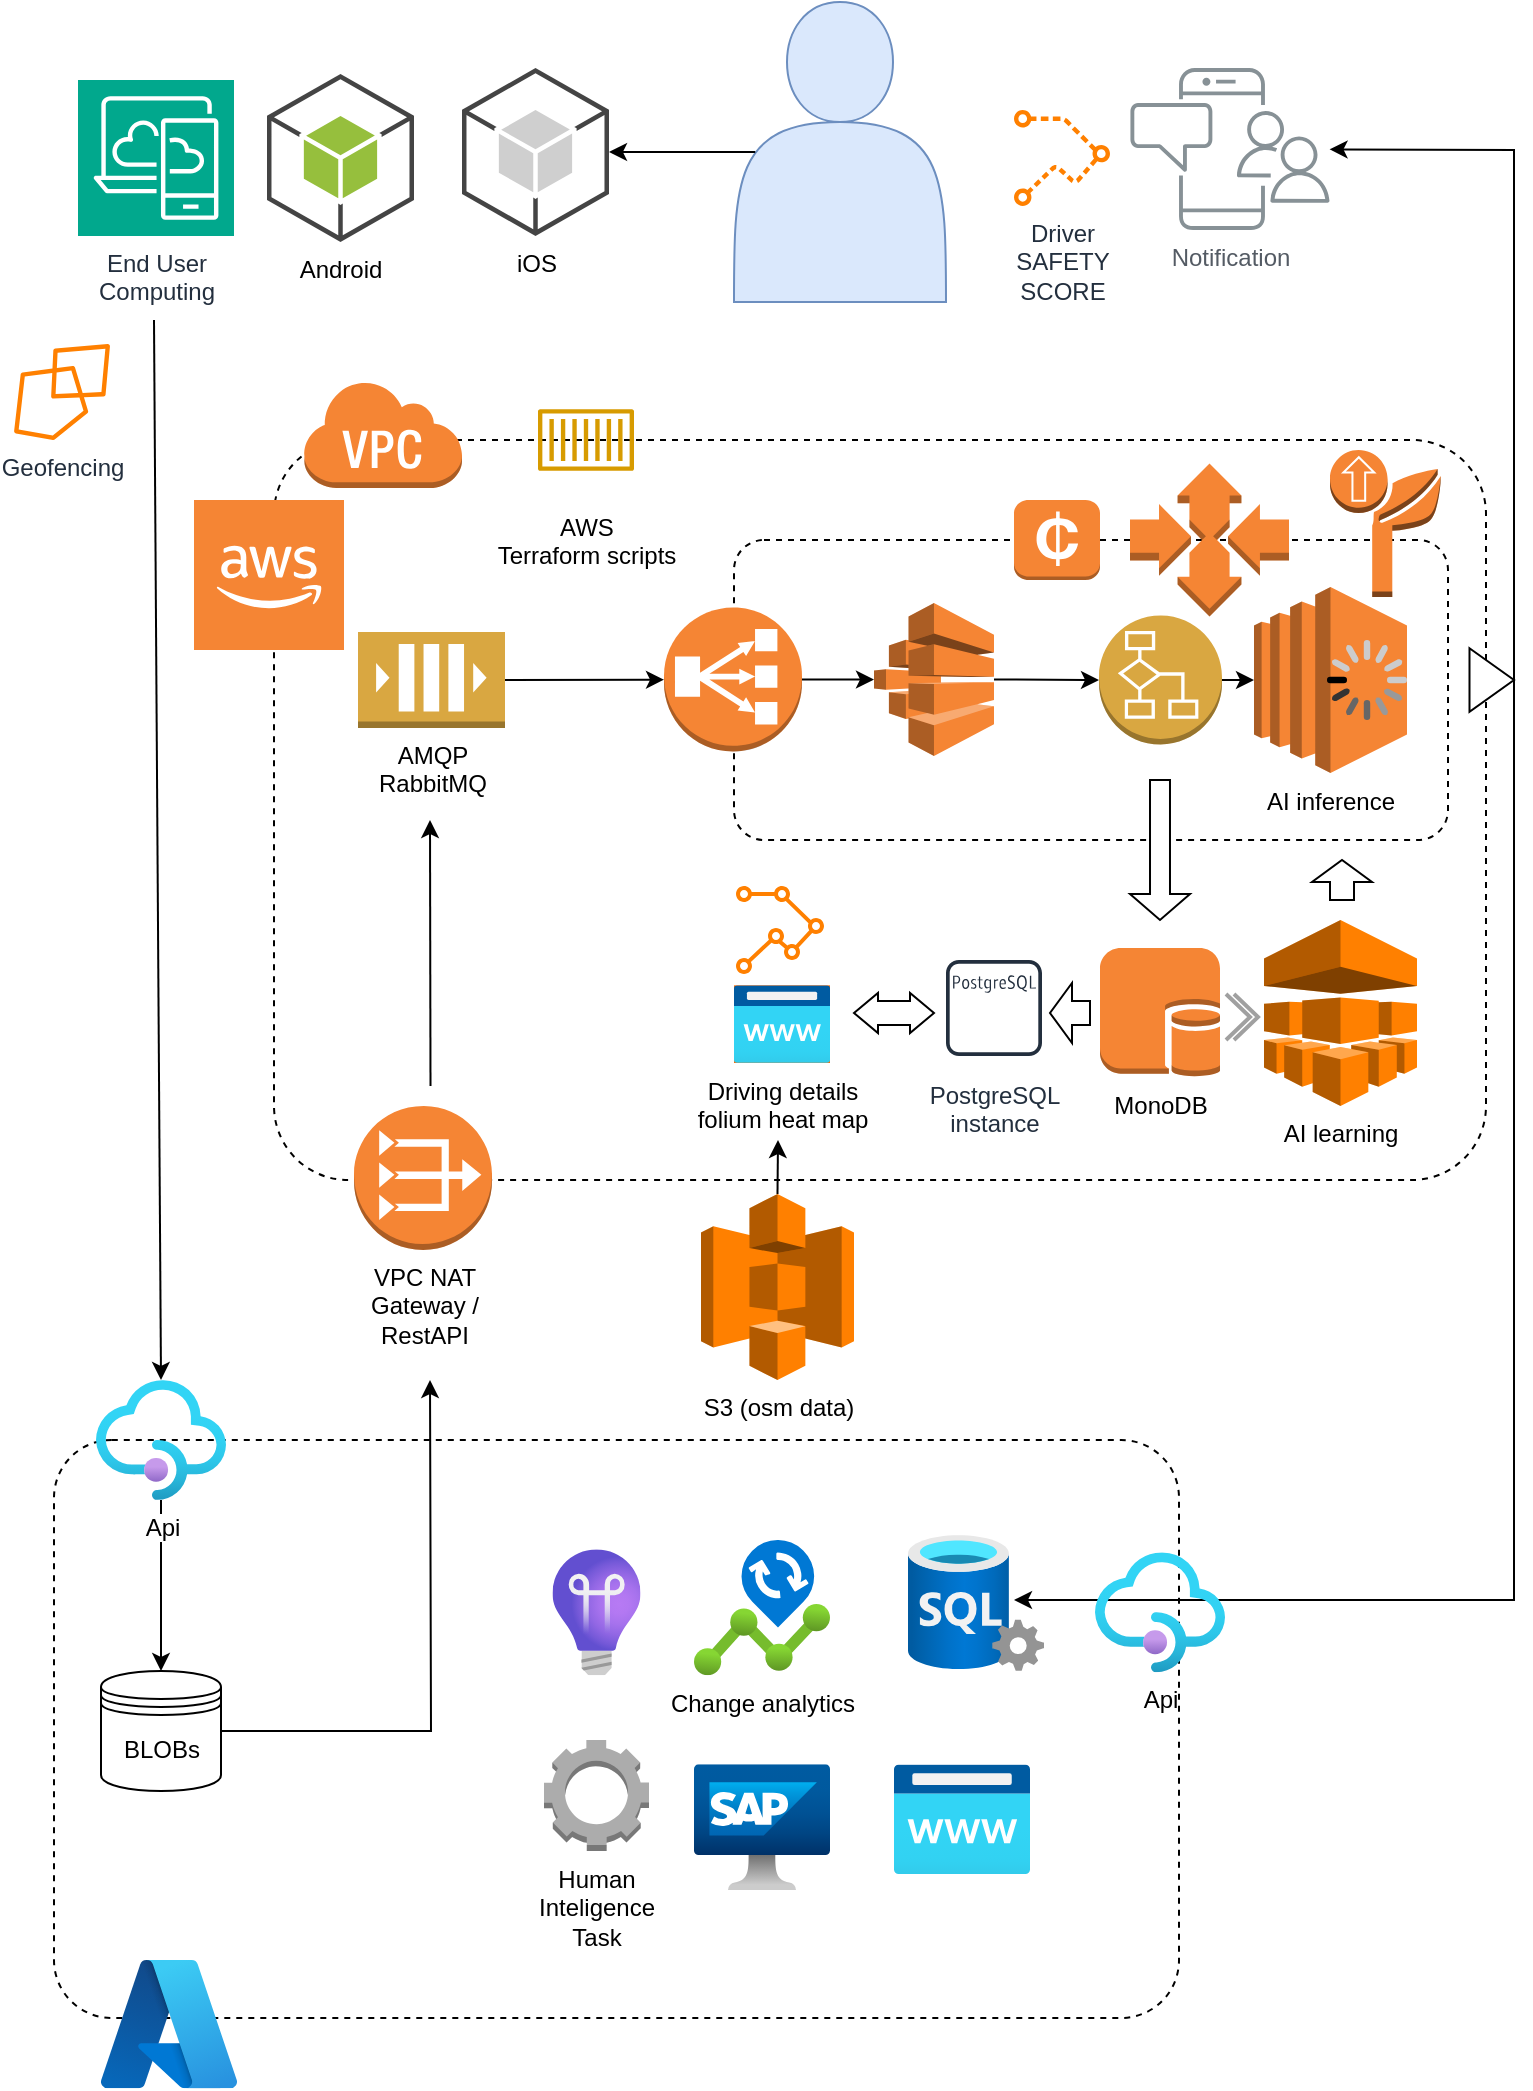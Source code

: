 <mxfile version="23.1.7" type="github">
  <diagram name="Page-1" id="d5gRb7zunvB6BdZA_2YK">
    <mxGraphModel dx="3151" dy="1907" grid="1" gridSize="10" guides="1" tooltips="1" connect="1" arrows="1" fold="1" page="1" pageScale="1" pageWidth="827" pageHeight="1169" math="0" shadow="0">
      <root>
        <mxCell id="0" />
        <mxCell id="1" parent="0" />
        <mxCell id="Lab8qOJdTdPuYV9hf-uN-12" value="" style="rounded=1;fillColor=none;gradientColor=none;arcSize=10;dashed=1;" vertex="1" parent="1">
          <mxGeometry x="150" y="270" width="606" height="370" as="geometry" />
        </mxCell>
        <mxCell id="Lab8qOJdTdPuYV9hf-uN-41" value="" style="rounded=1;fillColor=none;gradientColor=none;arcSize=10;dashed=1;" vertex="1" parent="1">
          <mxGeometry x="40" y="770" width="562.5" height="289" as="geometry" />
        </mxCell>
        <mxCell id="Lab8qOJdTdPuYV9hf-uN-51" style="edgeStyle=orthogonalEdgeStyle;rounded=0;orthogonalLoop=1;jettySize=auto;html=1;exitX=1;exitY=0.5;exitDx=0;exitDy=0;" edge="1" parent="1" source="Lab8qOJdTdPuYV9hf-uN-1">
          <mxGeometry relative="1" as="geometry">
            <mxPoint x="228" y="740" as="targetPoint" />
          </mxGeometry>
        </mxCell>
        <mxCell id="Lab8qOJdTdPuYV9hf-uN-1" value="BLOBs" style="shape=datastore;whiteSpace=wrap;html=1;" vertex="1" parent="1">
          <mxGeometry x="63.5" y="885.5" width="60" height="60" as="geometry" />
        </mxCell>
        <mxCell id="Lab8qOJdTdPuYV9hf-uN-5" value="" style="endArrow=classic;html=1;rounded=0;entryX=0.5;entryY=0;entryDx=0;entryDy=0;" edge="1" parent="1" source="Lab8qOJdTdPuYV9hf-uN-39" target="Lab8qOJdTdPuYV9hf-uN-1">
          <mxGeometry width="50" height="50" relative="1" as="geometry">
            <mxPoint x="90" y="210" as="sourcePoint" />
            <mxPoint x="440" y="940" as="targetPoint" />
          </mxGeometry>
        </mxCell>
        <mxCell id="Lab8qOJdTdPuYV9hf-uN-8" value="" style="rounded=1;fillColor=none;gradientColor=none;arcSize=10;dashed=1;" vertex="1" parent="1">
          <mxGeometry x="380" y="320" width="357" height="150" as="geometry" />
        </mxCell>
        <mxCell id="Lab8qOJdTdPuYV9hf-uN-9" value="" style="outlineConnect=0;dashed=0;verticalLabelPosition=bottom;verticalAlign=top;align=center;html=1;shape=mxgraph.aws3.spot_instance;fillColor=#F58534;strokeColor=none;gradientColor=none;" vertex="1" parent="1">
          <mxGeometry x="520" y="300" width="43" height="40" as="geometry" />
        </mxCell>
        <mxCell id="Lab8qOJdTdPuYV9hf-uN-13" value="VPC NAT &lt;br&gt;Gateway /&lt;br&gt;RestAPI" style="outlineConnect=0;dashed=0;verticalLabelPosition=bottom;verticalAlign=top;align=center;html=1;shape=mxgraph.aws3.vpc_nat_gateway;fillColor=#F58534;gradientColor=none;" vertex="1" parent="1">
          <mxGeometry x="190" y="603" width="69" height="72" as="geometry" />
        </mxCell>
        <mxCell id="Lab8qOJdTdPuYV9hf-uN-14" value="MonoDB" style="outlineConnect=0;dashed=0;verticalLabelPosition=bottom;verticalAlign=top;align=center;html=1;shape=mxgraph.aws3.db_on_instance;fillColor=#F58534;gradientColor=none;" vertex="1" parent="1">
          <mxGeometry x="563" y="524" width="60" height="64.5" as="geometry" />
        </mxCell>
        <mxCell id="Lab8qOJdTdPuYV9hf-uN-15" value="" style="outlineConnect=0;dashed=0;verticalLabelPosition=bottom;verticalAlign=top;align=center;html=1;shape=mxgraph.aws3.auto_scaling;fillColor=#F58534;gradientColor=none;" vertex="1" parent="1">
          <mxGeometry x="578" y="281.75" width="79.5" height="76.5" as="geometry" />
        </mxCell>
        <mxCell id="Lab8qOJdTdPuYV9hf-uN-19" value="AI inference" style="outlineConnect=0;dashed=0;verticalLabelPosition=bottom;verticalAlign=top;align=center;html=1;shape=mxgraph.aws3.ec2;fillColor=#F58534;gradientColor=none;" vertex="1" parent="1">
          <mxGeometry x="640" y="343.5" width="76.5" height="93" as="geometry" />
        </mxCell>
        <mxCell id="Lab8qOJdTdPuYV9hf-uN-20" value="" style="outlineConnect=0;dashed=0;verticalLabelPosition=bottom;verticalAlign=top;align=center;html=1;shape=mxgraph.aws3.deployment;fillColor=#F58534;gradientColor=none;" vertex="1" parent="1">
          <mxGeometry x="678" y="275" width="55.5" height="73.5" as="geometry" />
        </mxCell>
        <mxCell id="Lab8qOJdTdPuYV9hf-uN-25" value="&lt;div style=&quot;&quot;&gt;AMQP&lt;/div&gt;&lt;div style=&quot;&quot;&gt;RabbitMQ&lt;/div&gt;" style="outlineConnect=0;dashed=0;verticalLabelPosition=bottom;verticalAlign=top;align=center;html=1;shape=mxgraph.aws3.queue;fillColor=#D9A741;gradientColor=none;" vertex="1" parent="1">
          <mxGeometry x="192" y="366" width="73.5" height="48" as="geometry" />
        </mxCell>
        <mxCell id="Lab8qOJdTdPuYV9hf-uN-29" value="Android" style="outlineConnect=0;dashed=0;verticalLabelPosition=bottom;verticalAlign=top;align=center;html=1;shape=mxgraph.aws3.android;fillColor=#96BF3D;gradientColor=none;" vertex="1" parent="1">
          <mxGeometry x="146.5" y="87" width="73.5" height="84" as="geometry" />
        </mxCell>
        <mxCell id="Lab8qOJdTdPuYV9hf-uN-30" value="iOS" style="outlineConnect=0;dashed=0;verticalLabelPosition=bottom;verticalAlign=top;align=center;html=1;shape=mxgraph.aws3.android;fillColor=#CFCFCF;gradientColor=none;" vertex="1" parent="1">
          <mxGeometry x="244" y="84" width="73.5" height="84" as="geometry" />
        </mxCell>
        <mxCell id="Lab8qOJdTdPuYV9hf-uN-31" value="Notification" style="sketch=0;outlineConnect=0;gradientColor=none;fontColor=#545B64;strokeColor=none;fillColor=#879196;dashed=0;verticalLabelPosition=bottom;verticalAlign=top;align=center;html=1;fontSize=12;fontStyle=0;aspect=fixed;shape=mxgraph.aws4.illustration_notification;pointerEvents=1" vertex="1" parent="1">
          <mxGeometry x="578" y="84" width="100" height="81" as="geometry" />
        </mxCell>
        <mxCell id="Lab8qOJdTdPuYV9hf-uN-35" value="Human&lt;br&gt;Inteligence &lt;br&gt;Task" style="outlineConnect=0;dashed=0;verticalLabelPosition=bottom;verticalAlign=top;align=center;html=1;shape=mxgraph.aws3.human_intelligence_tasks_hit;fillColor=#ACACAC;gradientColor=none;" vertex="1" parent="1">
          <mxGeometry x="285" y="920" width="52.5" height="55.5" as="geometry" />
        </mxCell>
        <mxCell id="Lab8qOJdTdPuYV9hf-uN-36" value="End User &lt;br&gt;Computing" style="sketch=0;points=[[0,0,0],[0.25,0,0],[0.5,0,0],[0.75,0,0],[1,0,0],[0,1,0],[0.25,1,0],[0.5,1,0],[0.75,1,0],[1,1,0],[0,0.25,0],[0,0.5,0],[0,0.75,0],[1,0.25,0],[1,0.5,0],[1,0.75,0]];outlineConnect=0;fontColor=#232F3E;fillColor=#01A88D;strokeColor=#ffffff;dashed=0;verticalLabelPosition=bottom;verticalAlign=top;align=center;html=1;fontSize=12;fontStyle=0;aspect=fixed;shape=mxgraph.aws4.resourceIcon;resIcon=mxgraph.aws4.desktop_and_app_streaming;" vertex="1" parent="1">
          <mxGeometry x="52" y="90" width="78" height="78" as="geometry" />
        </mxCell>
        <mxCell id="Lab8qOJdTdPuYV9hf-uN-37" value="" style="image;aspect=fixed;html=1;points=[];align=center;fontSize=12;image=img/lib/azure2/devops/Application_Insights.svg;" vertex="1" parent="1">
          <mxGeometry x="289.25" y="824.68" width="44" height="63" as="geometry" />
        </mxCell>
        <mxCell id="Lab8qOJdTdPuYV9hf-uN-38" value="Change analytics" style="image;aspect=fixed;html=1;points=[];align=center;fontSize=12;image=img/lib/azure2/devops/Change_Analysis.svg;" vertex="1" parent="1">
          <mxGeometry x="360" y="820.0" width="68" height="67.68" as="geometry" />
        </mxCell>
        <mxCell id="Lab8qOJdTdPuYV9hf-uN-40" value="" style="image;aspect=fixed;html=1;points=[];align=center;fontSize=12;image=img/lib/azure2/other/Azure_A.svg;" vertex="1" parent="1">
          <mxGeometry x="63.5" y="1030" width="68" height="64.12" as="geometry" />
        </mxCell>
        <mxCell id="Lab8qOJdTdPuYV9hf-uN-42" value="" style="image;aspect=fixed;html=1;points=[];align=center;fontSize=12;image=img/lib/azure2/other/Virtual_Instance_for_SAP.svg;" vertex="1" parent="1">
          <mxGeometry x="360" y="932.16" width="68" height="62.84" as="geometry" />
        </mxCell>
        <mxCell id="Lab8qOJdTdPuYV9hf-uN-44" value="" style="shape=actor;whiteSpace=wrap;html=1;fillColor=#dae8fc;strokeColor=#6c8ebf;" vertex="1" parent="1">
          <mxGeometry x="380" y="51" width="106" height="150" as="geometry" />
        </mxCell>
        <mxCell id="Lab8qOJdTdPuYV9hf-uN-45" value="AI learning" style="outlineConnect=0;dashed=0;verticalLabelPosition=bottom;verticalAlign=top;align=center;html=1;shape=mxgraph.aws3.machine_learning;fillColor=#FF8000;strokeColor=#d79b00;" vertex="1" parent="1">
          <mxGeometry x="645" y="510" width="76.5" height="93" as="geometry" />
        </mxCell>
        <mxCell id="Lab8qOJdTdPuYV9hf-uN-46" value="" style="image;aspect=fixed;html=1;points=[];align=center;fontSize=12;image=img/lib/azure2/app_services/App_Service_Domains.svg;" vertex="1" parent="1">
          <mxGeometry x="460" y="932.16" width="68" height="55.0" as="geometry" />
        </mxCell>
        <mxCell id="Lab8qOJdTdPuYV9hf-uN-47" value="" style="endArrow=classic;html=1;rounded=0;entryX=0.5;entryY=0;entryDx=0;entryDy=0;" edge="1" parent="1" target="Lab8qOJdTdPuYV9hf-uN-39">
          <mxGeometry width="50" height="50" relative="1" as="geometry">
            <mxPoint x="90" y="210" as="sourcePoint" />
            <mxPoint x="91" y="810" as="targetPoint" />
          </mxGeometry>
        </mxCell>
        <mxCell id="Lab8qOJdTdPuYV9hf-uN-39" value="Api" style="image;aspect=fixed;html=1;points=[];align=center;fontSize=12;image=img/lib/azure2/app_services/API_Management_Services.svg;" vertex="1" parent="1">
          <mxGeometry x="61" y="740" width="65" height="60" as="geometry" />
        </mxCell>
        <mxCell id="Lab8qOJdTdPuYV9hf-uN-53" value="" style="shape=singleArrow;direction=south;whiteSpace=wrap;html=1;rotation=-180;arrowWidth=0.4;arrowSize=0.55;" vertex="1" parent="1">
          <mxGeometry x="669" y="480" width="30" height="20" as="geometry" />
        </mxCell>
        <mxCell id="Lab8qOJdTdPuYV9hf-uN-54" value="" style="endArrow=classic;html=1;rounded=0;exitX=0.5;exitY=0;exitDx=0;exitDy=0;exitPerimeter=0;" edge="1" parent="1">
          <mxGeometry width="50" height="50" relative="1" as="geometry">
            <mxPoint x="228.25" y="593" as="sourcePoint" />
            <mxPoint x="228" y="460" as="targetPoint" />
          </mxGeometry>
        </mxCell>
        <mxCell id="Lab8qOJdTdPuYV9hf-uN-56" value="" style="endArrow=classic;html=1;rounded=0;exitX=1;exitY=0.5;exitDx=0;exitDy=0;exitPerimeter=0;entryX=0;entryY=0.5;entryDx=0;entryDy=0;entryPerimeter=0;" edge="1" parent="1" source="Lab8qOJdTdPuYV9hf-uN-17" target="Lab8qOJdTdPuYV9hf-uN-75">
          <mxGeometry width="50" height="50" relative="1" as="geometry">
            <mxPoint x="238.25" y="603" as="sourcePoint" />
            <mxPoint x="440" y="390" as="targetPoint" />
          </mxGeometry>
        </mxCell>
        <mxCell id="Lab8qOJdTdPuYV9hf-uN-59" value="" style="endArrow=classic;html=1;rounded=0;exitX=1;exitY=0.5;exitDx=0;exitDy=0;" edge="1" parent="1" source="Lab8qOJdTdPuYV9hf-uN-64">
          <mxGeometry width="50" height="50" relative="1" as="geometry">
            <mxPoint x="760" y="400" as="sourcePoint" />
            <mxPoint x="520" y="850" as="targetPoint" />
            <Array as="points">
              <mxPoint x="770" y="850" />
            </Array>
          </mxGeometry>
        </mxCell>
        <mxCell id="Lab8qOJdTdPuYV9hf-uN-60" value="Api" style="image;aspect=fixed;html=1;points=[];align=center;fontSize=12;image=img/lib/azure2/app_services/API_Management_Services.svg;" vertex="1" parent="1">
          <mxGeometry x="560.5" y="826.18" width="65" height="60" as="geometry" />
        </mxCell>
        <mxCell id="Lab8qOJdTdPuYV9hf-uN-61" value="" style="endArrow=classic;html=1;rounded=0;exitX=1;exitY=0.5;exitDx=0;exitDy=0;" edge="1" parent="1" source="Lab8qOJdTdPuYV9hf-uN-64" target="Lab8qOJdTdPuYV9hf-uN-31">
          <mxGeometry width="50" height="50" relative="1" as="geometry">
            <mxPoint x="770" y="400" as="sourcePoint" />
            <mxPoint x="530" y="860" as="targetPoint" />
            <Array as="points">
              <mxPoint x="770" y="125" />
            </Array>
          </mxGeometry>
        </mxCell>
        <mxCell id="Lab8qOJdTdPuYV9hf-uN-64" value="" style="triangle;whiteSpace=wrap;html=1;" vertex="1" parent="1">
          <mxGeometry x="747.75" y="374.13" width="22.25" height="31.75" as="geometry" />
        </mxCell>
        <mxCell id="Lab8qOJdTdPuYV9hf-uN-65" value="AWS &lt;br&gt;Terraform scripts" style="sketch=0;outlineConnect=0;strokeColor=#d79b00;fillColor=none;dashed=0;verticalLabelPosition=bottom;verticalAlign=top;align=center;html=1;fontSize=12;fontStyle=0;aspect=fixed;shape=mxgraph.aws4.resourceIcon;resIcon=mxgraph.aws4.container_1;" vertex="1" parent="1">
          <mxGeometry x="276" y="240" width="60" height="60" as="geometry" />
        </mxCell>
        <mxCell id="Lab8qOJdTdPuYV9hf-uN-66" value="PostgreSQL&#xa;instance" style="sketch=0;outlineConnect=0;fontColor=#232F3E;gradientColor=none;strokeColor=#232F3E;fillColor=#ffffff;dashed=0;verticalLabelPosition=bottom;verticalAlign=top;align=center;html=1;fontSize=12;fontStyle=0;aspect=fixed;shape=mxgraph.aws4.resourceIcon;resIcon=mxgraph.aws4.postgresql_instance;" vertex="1" parent="1">
          <mxGeometry x="480" y="524.0" width="60" height="60" as="geometry" />
        </mxCell>
        <mxCell id="Lab8qOJdTdPuYV9hf-uN-67" value="" style="image;aspect=fixed;html=1;points=[];align=center;fontSize=12;image=img/lib/azure2/databases/SQL_Server.svg;" vertex="1" parent="1">
          <mxGeometry x="467" y="817.5" width="68" height="68" as="geometry" />
        </mxCell>
        <mxCell id="Lab8qOJdTdPuYV9hf-uN-69" value="Driver &lt;br&gt;SAFETY &lt;br&gt;SCORE" style="sketch=0;outlineConnect=0;fontColor=#232F3E;gradientColor=none;fillColor=#FF8000;strokeColor=none;dashed=0;verticalLabelPosition=bottom;verticalAlign=top;align=center;html=1;fontSize=12;fontStyle=0;aspect=fixed;shape=mxgraph.aws4.location_service_routes;" vertex="1" parent="1">
          <mxGeometry x="520" y="105" width="48" height="48" as="geometry" />
        </mxCell>
        <mxCell id="Lab8qOJdTdPuYV9hf-uN-70" value="Geofencing" style="sketch=0;outlineConnect=0;fontColor=#232F3E;gradientColor=none;fillColor=#FF8000;strokeColor=none;dashed=0;verticalLabelPosition=bottom;verticalAlign=top;align=center;html=1;fontSize=12;fontStyle=0;aspect=fixed;shape=mxgraph.aws4.location_service_geofence;" vertex="1" parent="1">
          <mxGeometry x="20" y="222" width="48" height="48" as="geometry" />
        </mxCell>
        <mxCell id="Lab8qOJdTdPuYV9hf-uN-71" value="Driving details&lt;br&gt;folium heat map" style="image;aspect=fixed;html=1;points=[];align=center;fontSize=12;image=img/lib/azure2/app_services/App_Service_Domains.svg;imageBackground=#ff6a00;fillStyle=solid;" vertex="1" parent="1">
          <mxGeometry x="380" y="542.68" width="48" height="38.82" as="geometry" />
        </mxCell>
        <mxCell id="Lab8qOJdTdPuYV9hf-uN-72" value="" style="sketch=0;outlineConnect=0;fontColor=#232F3E;gradientColor=none;fillColor=#FF8000;strokeColor=none;dashed=0;verticalLabelPosition=bottom;verticalAlign=top;align=center;html=1;fontSize=12;fontStyle=0;aspect=fixed;shape=mxgraph.aws4.location_service_track;" vertex="1" parent="1">
          <mxGeometry x="381" y="493" width="44" height="44" as="geometry" />
        </mxCell>
        <mxCell id="Lab8qOJdTdPuYV9hf-uN-73" value="" style="html=1;shadow=0;dashed=0;align=center;verticalAlign=middle;shape=mxgraph.arrows2.twoWayArrow;dy=0.4;dx=12;" vertex="1" parent="1">
          <mxGeometry x="440" y="546.5" width="40" height="20" as="geometry" />
        </mxCell>
        <mxCell id="Lab8qOJdTdPuYV9hf-uN-74" value="" style="html=1;verticalLabelPosition=bottom;labelBackgroundColor=#ffffff;verticalAlign=top;shadow=0;dashed=0;strokeWidth=2;shape=mxgraph.ios7.misc.loading_circle;" vertex="1" parent="1">
          <mxGeometry x="676.5" y="370.01" width="40" height="40" as="geometry" />
        </mxCell>
        <mxCell id="Lab8qOJdTdPuYV9hf-uN-75" value="" style="outlineConnect=0;dashed=0;verticalLabelPosition=bottom;verticalAlign=top;align=center;html=1;shape=mxgraph.aws3.batch;fillColor=#F58534;gradientColor=none;" vertex="1" parent="1">
          <mxGeometry x="450" y="351.5" width="60" height="76.49" as="geometry" />
        </mxCell>
        <mxCell id="Lab8qOJdTdPuYV9hf-uN-77" value="" style="endArrow=classic;html=1;rounded=0;exitX=1;exitY=0.5;exitDx=0;exitDy=0;exitPerimeter=0;" edge="1" parent="1" source="Lab8qOJdTdPuYV9hf-uN-25" target="Lab8qOJdTdPuYV9hf-uN-17">
          <mxGeometry width="50" height="50" relative="1" as="geometry">
            <mxPoint x="266" y="390" as="sourcePoint" />
            <mxPoint x="440" y="390" as="targetPoint" />
          </mxGeometry>
        </mxCell>
        <mxCell id="Lab8qOJdTdPuYV9hf-uN-17" value="" style="outlineConnect=0;dashed=0;verticalLabelPosition=bottom;verticalAlign=top;align=center;html=1;shape=mxgraph.aws3.classic_load_balancer;fillColor=#F58534;gradientColor=none;" vertex="1" parent="1">
          <mxGeometry x="345" y="353.75" width="69" height="72" as="geometry" />
        </mxCell>
        <mxCell id="Lab8qOJdTdPuYV9hf-uN-80" value="" style="endArrow=classic;html=1;rounded=0;exitX=1;exitY=0.5;exitDx=0;exitDy=0;exitPerimeter=0;entryX=0;entryY=0.5;entryDx=0;entryDy=0;entryPerimeter=0;" edge="1" parent="1" source="Lab8qOJdTdPuYV9hf-uN-84" target="Lab8qOJdTdPuYV9hf-uN-19">
          <mxGeometry width="50" height="50" relative="1" as="geometry">
            <mxPoint x="424" y="398" as="sourcePoint" />
            <mxPoint x="460" y="398" as="targetPoint" />
          </mxGeometry>
        </mxCell>
        <mxCell id="Lab8qOJdTdPuYV9hf-uN-81" value="" style="shape=singleArrow;direction=south;whiteSpace=wrap;html=1;rotation=0;arrowWidth=0.333;arrowSize=0.186;" vertex="1" parent="1">
          <mxGeometry x="578" y="440" width="30" height="70" as="geometry" />
        </mxCell>
        <mxCell id="Lab8qOJdTdPuYV9hf-uN-82" value="" style="shape=singleArrow;direction=south;whiteSpace=wrap;html=1;rotation=90;arrowWidth=0.4;arrowSize=0.55;" vertex="1" parent="1">
          <mxGeometry x="533" y="546.5" width="30" height="20" as="geometry" />
        </mxCell>
        <mxCell id="Lab8qOJdTdPuYV9hf-uN-83" value="" style="html=1;verticalLabelPosition=bottom;labelBackgroundColor=#ffffff;verticalAlign=top;shadow=0;dashed=0;strokeWidth=2;shape=mxgraph.ios7.misc.more_2;strokeColor=#a0a0a0;" vertex="1" parent="1">
          <mxGeometry x="626" y="547" width="16" height="23" as="geometry" />
        </mxCell>
        <mxCell id="Lab8qOJdTdPuYV9hf-uN-85" value="" style="endArrow=classic;html=1;rounded=0;exitX=1;exitY=0.5;exitDx=0;exitDy=0;exitPerimeter=0;entryX=0;entryY=0.5;entryDx=0;entryDy=0;entryPerimeter=0;" edge="1" parent="1" source="Lab8qOJdTdPuYV9hf-uN-75" target="Lab8qOJdTdPuYV9hf-uN-84">
          <mxGeometry width="50" height="50" relative="1" as="geometry">
            <mxPoint x="510" y="388" as="sourcePoint" />
            <mxPoint x="640" y="390" as="targetPoint" />
          </mxGeometry>
        </mxCell>
        <mxCell id="Lab8qOJdTdPuYV9hf-uN-84" value="" style="outlineConnect=0;dashed=0;verticalLabelPosition=bottom;verticalAlign=top;align=center;html=1;shape=mxgraph.aws3.decider;fillColor=#D9A741;gradientColor=none;" vertex="1" parent="1">
          <mxGeometry x="562.5" y="357.76" width="61.5" height="64.5" as="geometry" />
        </mxCell>
        <mxCell id="Lab8qOJdTdPuYV9hf-uN-86" value="" style="outlineConnect=0;dashed=0;verticalLabelPosition=bottom;verticalAlign=top;align=center;html=1;shape=mxgraph.aws3.cloud_2;fillColor=#F58534;gradientColor=none;" vertex="1" parent="1">
          <mxGeometry x="110" y="300" width="75" height="75" as="geometry" />
        </mxCell>
        <mxCell id="Lab8qOJdTdPuYV9hf-uN-87" value="" style="outlineConnect=0;dashed=0;verticalLabelPosition=bottom;verticalAlign=top;align=center;html=1;shape=mxgraph.aws3.virtual_private_cloud;fillColor=#F58534;gradientColor=none;" vertex="1" parent="1">
          <mxGeometry x="164.5" y="240" width="79.5" height="54" as="geometry" />
        </mxCell>
        <mxCell id="Lab8qOJdTdPuYV9hf-uN-88" value="" style="endArrow=classic;html=1;rounded=0;exitX=0.1;exitY=0.5;exitDx=0;exitDy=0;entryX=1;entryY=0.5;entryDx=0;entryDy=0;entryPerimeter=0;exitPerimeter=0;" edge="1" parent="1" source="Lab8qOJdTdPuYV9hf-uN-44" target="Lab8qOJdTdPuYV9hf-uN-30">
          <mxGeometry width="50" height="50" relative="1" as="geometry">
            <mxPoint x="424" y="400" as="sourcePoint" />
            <mxPoint x="460" y="400" as="targetPoint" />
          </mxGeometry>
        </mxCell>
        <mxCell id="Lab8qOJdTdPuYV9hf-uN-89" value="S3 (osm data)" style="outlineConnect=0;dashed=0;verticalLabelPosition=bottom;verticalAlign=top;align=center;html=1;shape=mxgraph.aws3.s3;fillColor=#FF8000;strokeColor=#d6b656;" vertex="1" parent="1">
          <mxGeometry x="363.5" y="647" width="76.5" height="93" as="geometry" />
        </mxCell>
        <mxCell id="Lab8qOJdTdPuYV9hf-uN-90" value="" style="endArrow=classic;html=1;rounded=0;exitX=0.5;exitY=0;exitDx=0;exitDy=0;exitPerimeter=0;" edge="1" parent="1" source="Lab8qOJdTdPuYV9hf-uN-89">
          <mxGeometry width="50" height="50" relative="1" as="geometry">
            <mxPoint x="520" y="400" as="sourcePoint" />
            <mxPoint x="402" y="620" as="targetPoint" />
          </mxGeometry>
        </mxCell>
      </root>
    </mxGraphModel>
  </diagram>
</mxfile>
